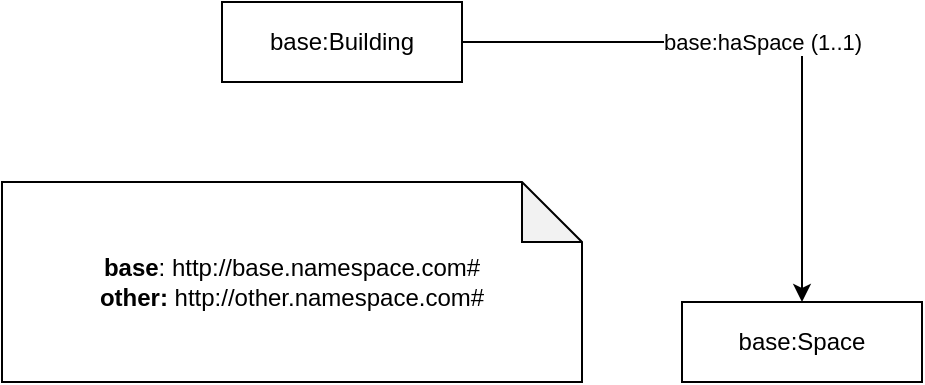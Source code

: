 <mxfile version="14.3.0" type="device"><diagram id="xRz55O_QoL97wA74tfZN" name="Página-1"><mxGraphModel dx="723" dy="445" grid="1" gridSize="10" guides="1" tooltips="1" connect="1" arrows="1" fold="1" page="1" pageScale="1" pageWidth="827" pageHeight="1169" math="0" shadow="0"><root><mxCell id="0"/><mxCell id="1" parent="0"/><mxCell id="GQRIlknsS_lRS9PNtEOa-4" value="base:haSpace (1..1)" style="edgeStyle=orthogonalEdgeStyle;rounded=0;orthogonalLoop=1;jettySize=auto;html=1;exitX=1;exitY=0.5;exitDx=0;exitDy=0;" edge="1" parent="1" source="GQRIlknsS_lRS9PNtEOa-1" target="GQRIlknsS_lRS9PNtEOa-2"><mxGeometry relative="1" as="geometry"/></mxCell><mxCell id="GQRIlknsS_lRS9PNtEOa-1" value="base:Building" style="rounded=0;whiteSpace=wrap;html=1;" vertex="1" parent="1"><mxGeometry x="150" y="160" width="120" height="40" as="geometry"/></mxCell><mxCell id="GQRIlknsS_lRS9PNtEOa-2" value="base:Space" style="rounded=0;whiteSpace=wrap;html=1;" vertex="1" parent="1"><mxGeometry x="380" y="310" width="120" height="40" as="geometry"/></mxCell><mxCell id="GQRIlknsS_lRS9PNtEOa-3" value="&lt;div&gt;&lt;b&gt;base&lt;/b&gt;: http://base.namespace.com#&lt;/div&gt;&lt;div&gt;&lt;b&gt;other:&lt;/b&gt; http://other.namespace.com#&lt;br&gt;&lt;/div&gt;" style="shape=note;whiteSpace=wrap;html=1;backgroundOutline=1;darkOpacity=0.05;" vertex="1" parent="1"><mxGeometry x="40" y="250" width="290" height="100" as="geometry"/></mxCell></root></mxGraphModel></diagram></mxfile>